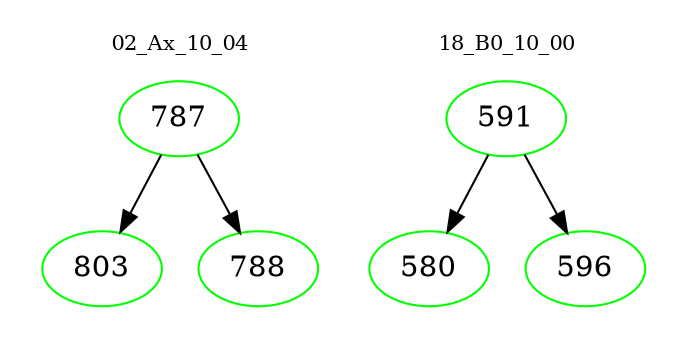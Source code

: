 digraph{
subgraph cluster_0 {
color = white
label = "02_Ax_10_04";
fontsize=10;
T0_787 [label="787", color="green"]
T0_787 -> T0_803 [color="black"]
T0_803 [label="803", color="green"]
T0_787 -> T0_788 [color="black"]
T0_788 [label="788", color="green"]
}
subgraph cluster_1 {
color = white
label = "18_B0_10_00";
fontsize=10;
T1_591 [label="591", color="green"]
T1_591 -> T1_580 [color="black"]
T1_580 [label="580", color="green"]
T1_591 -> T1_596 [color="black"]
T1_596 [label="596", color="green"]
}
}
